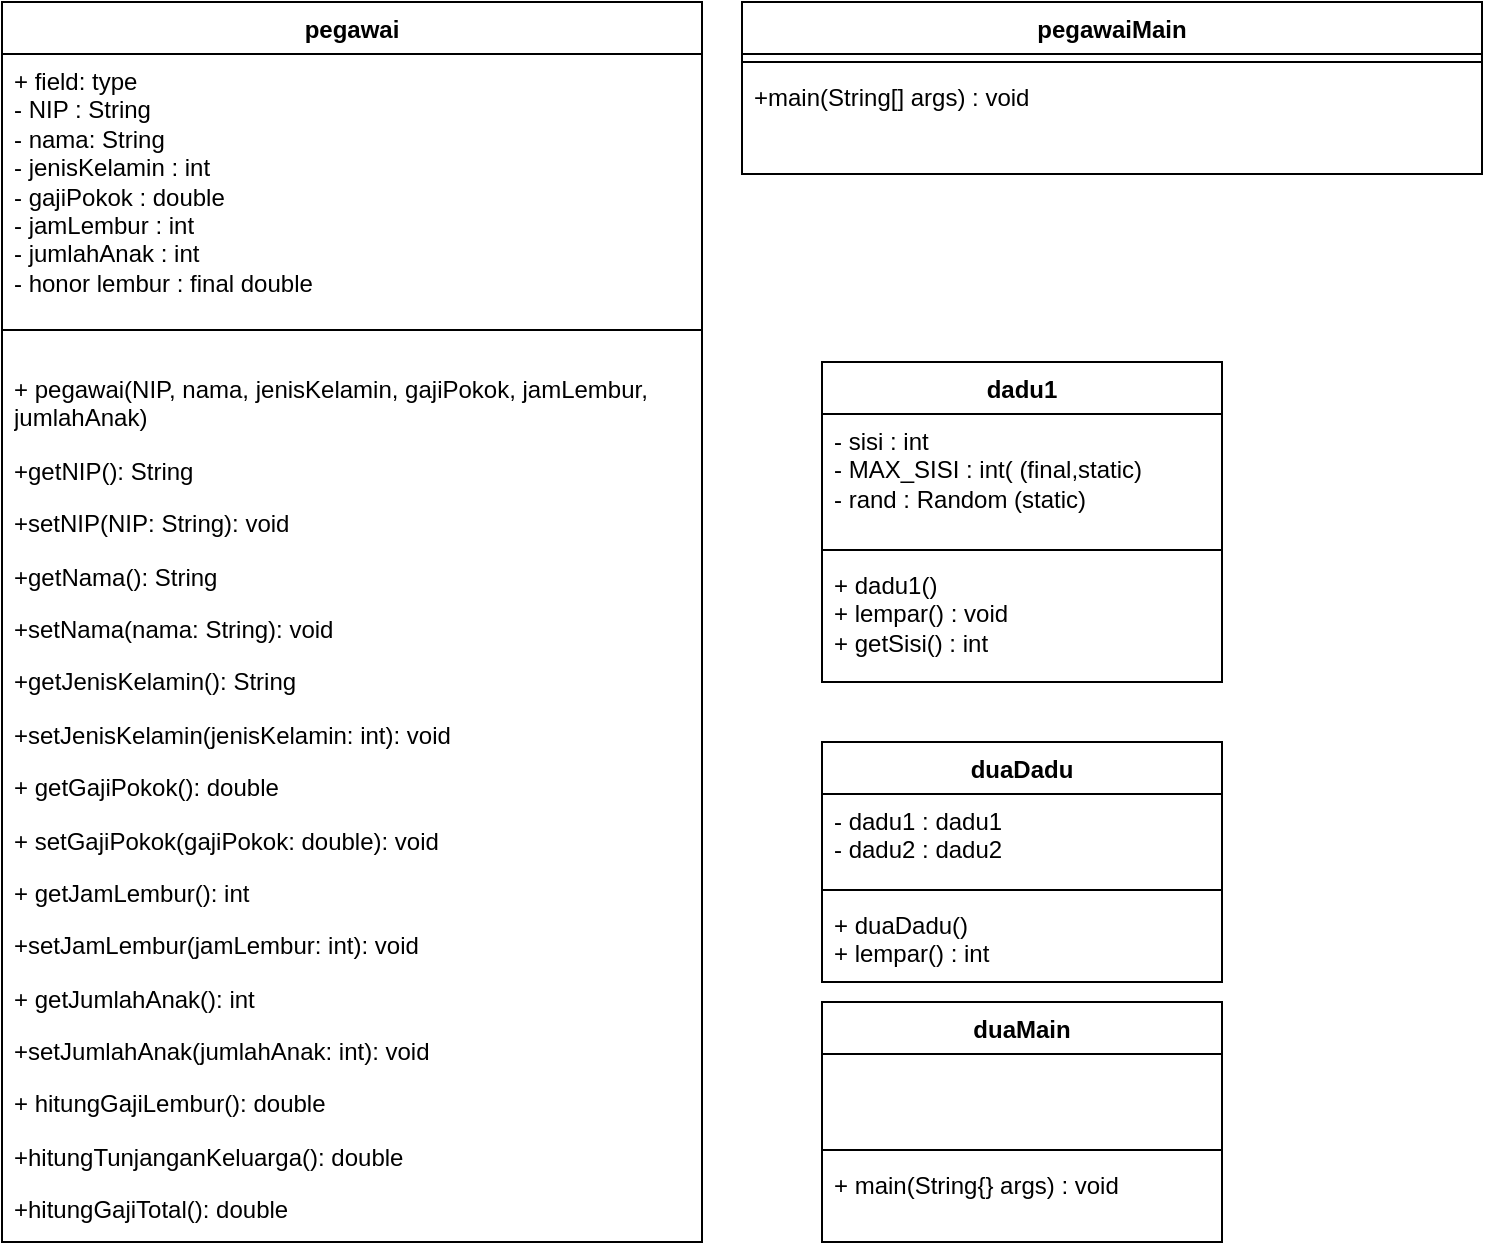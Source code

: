 <mxfile version="26.1.0">
  <diagram name="Halaman-1" id="A1ZFKRRo0tG-In5UxCdU">
    <mxGraphModel dx="1400" dy="1912" grid="1" gridSize="10" guides="1" tooltips="1" connect="1" arrows="1" fold="1" page="1" pageScale="1" pageWidth="827" pageHeight="1169" math="0" shadow="0">
      <root>
        <mxCell id="0" />
        <mxCell id="1" parent="0" />
        <mxCell id="rZpZGjok0H3rLXgiVU7c-1" value="pegawai" style="swimlane;fontStyle=1;align=center;verticalAlign=top;childLayout=stackLayout;horizontal=1;startSize=26;horizontalStack=0;resizeParent=1;resizeParentMax=0;resizeLast=0;collapsible=1;marginBottom=0;whiteSpace=wrap;html=1;" vertex="1" parent="1">
          <mxGeometry x="20" y="-10" width="350" height="620" as="geometry" />
        </mxCell>
        <mxCell id="rZpZGjok0H3rLXgiVU7c-2" value="+ field: type&lt;div&gt;- NIP : String&lt;/div&gt;&lt;div&gt;- nama: String&lt;/div&gt;&lt;div&gt;- jenisKelamin : int&lt;/div&gt;&lt;div&gt;- gajiPokok : double&lt;/div&gt;&lt;div&gt;- jamLembur : int&lt;/div&gt;&lt;div&gt;- jumlahAnak : int&lt;/div&gt;&lt;div&gt;- honor lembur : final double&lt;/div&gt;" style="text;strokeColor=none;fillColor=none;align=left;verticalAlign=top;spacingLeft=4;spacingRight=4;overflow=hidden;rotatable=0;points=[[0,0.5],[1,0.5]];portConstraint=eastwest;whiteSpace=wrap;html=1;" vertex="1" parent="rZpZGjok0H3rLXgiVU7c-1">
          <mxGeometry y="26" width="350" height="134" as="geometry" />
        </mxCell>
        <mxCell id="rZpZGjok0H3rLXgiVU7c-3" value="" style="line;strokeWidth=1;fillColor=none;align=left;verticalAlign=middle;spacingTop=-1;spacingLeft=3;spacingRight=3;rotatable=0;labelPosition=right;points=[];portConstraint=eastwest;strokeColor=inherit;" vertex="1" parent="rZpZGjok0H3rLXgiVU7c-1">
          <mxGeometry y="160" width="350" height="8" as="geometry" />
        </mxCell>
        <mxCell id="rZpZGjok0H3rLXgiVU7c-4" value="&lt;p class=&quot;MsoNormal&quot;&gt;+ pegawai(NIP, nama, jenisKelamin, gajiPokok, jamLembur,&lt;br&gt;jumlahAnak)&lt;/p&gt;&lt;p class=&quot;MsoNormal&quot;&gt;+getNIP(): String&lt;/p&gt;&lt;p class=&quot;MsoNormal&quot;&gt;+setNIP(NIP: String): void&lt;/p&gt;&lt;p class=&quot;MsoNormal&quot;&gt;+getNama(): String&lt;/p&gt;&lt;p class=&quot;MsoNormal&quot;&gt;+setNama(nama: String): void&lt;/p&gt;&lt;p class=&quot;MsoNormal&quot;&gt;+getJenisKelamin(): String&lt;/p&gt;&lt;p class=&quot;MsoNormal&quot;&gt;+setJenisKelamin(jenisKelamin: int): void&lt;/p&gt;&lt;p class=&quot;MsoNormal&quot;&gt;+ getGajiPokok(): double&lt;/p&gt;&lt;p class=&quot;MsoNormal&quot;&gt;+ setGajiPokok(gajiPokok: double): void&lt;/p&gt;&lt;p class=&quot;MsoNormal&quot;&gt;+ getJamLembur(): int&lt;/p&gt;&lt;p class=&quot;MsoNormal&quot;&gt;+setJamLembur(jamLembur: int): void&lt;/p&gt;&lt;p class=&quot;MsoNormal&quot;&gt;+ getJumlahAnak(): int&lt;/p&gt;&lt;p class=&quot;MsoNormal&quot;&gt;+setJumlahAnak(jumlahAnak: int): void&lt;/p&gt;&lt;p class=&quot;MsoNormal&quot;&gt;+ hitungGajiLembur(): double&lt;/p&gt;&lt;p class=&quot;MsoNormal&quot;&gt;+hitungTunjanganKeluarga(): double&lt;/p&gt;&lt;p class=&quot;MsoNormal&quot;&gt;+hitungGajiTotal(): double&lt;/p&gt;" style="text;strokeColor=none;fillColor=none;align=left;verticalAlign=top;spacingLeft=4;spacingRight=4;overflow=hidden;rotatable=0;points=[[0,0.5],[1,0.5]];portConstraint=eastwest;whiteSpace=wrap;html=1;" vertex="1" parent="rZpZGjok0H3rLXgiVU7c-1">
          <mxGeometry y="168" width="350" height="452" as="geometry" />
        </mxCell>
        <mxCell id="rZpZGjok0H3rLXgiVU7c-5" value="pegawaiMain" style="swimlane;fontStyle=1;align=center;verticalAlign=top;childLayout=stackLayout;horizontal=1;startSize=26;horizontalStack=0;resizeParent=1;resizeParentMax=0;resizeLast=0;collapsible=1;marginBottom=0;whiteSpace=wrap;html=1;" vertex="1" parent="1">
          <mxGeometry x="390" y="-10" width="370" height="86" as="geometry" />
        </mxCell>
        <mxCell id="rZpZGjok0H3rLXgiVU7c-7" value="" style="line;strokeWidth=1;fillColor=none;align=left;verticalAlign=middle;spacingTop=-1;spacingLeft=3;spacingRight=3;rotatable=0;labelPosition=right;points=[];portConstraint=eastwest;strokeColor=inherit;" vertex="1" parent="rZpZGjok0H3rLXgiVU7c-5">
          <mxGeometry y="26" width="370" height="8" as="geometry" />
        </mxCell>
        <mxCell id="rZpZGjok0H3rLXgiVU7c-8" value="+main(String[] args) : void" style="text;strokeColor=none;fillColor=none;align=left;verticalAlign=top;spacingLeft=4;spacingRight=4;overflow=hidden;rotatable=0;points=[[0,0.5],[1,0.5]];portConstraint=eastwest;whiteSpace=wrap;html=1;" vertex="1" parent="rZpZGjok0H3rLXgiVU7c-5">
          <mxGeometry y="34" width="370" height="52" as="geometry" />
        </mxCell>
        <mxCell id="rZpZGjok0H3rLXgiVU7c-9" value="dadu1" style="swimlane;fontStyle=1;align=center;verticalAlign=top;childLayout=stackLayout;horizontal=1;startSize=26;horizontalStack=0;resizeParent=1;resizeParentMax=0;resizeLast=0;collapsible=1;marginBottom=0;whiteSpace=wrap;html=1;" vertex="1" parent="1">
          <mxGeometry x="430" y="170" width="200" height="160" as="geometry" />
        </mxCell>
        <mxCell id="rZpZGjok0H3rLXgiVU7c-10" value="- sisi : int&lt;div&gt;- MAX_SISI : int( (final,static)&lt;/div&gt;&lt;div&gt;- rand : Random (static)&lt;/div&gt;&lt;div&gt;&lt;br&gt;&lt;/div&gt;" style="text;strokeColor=none;fillColor=none;align=left;verticalAlign=top;spacingLeft=4;spacingRight=4;overflow=hidden;rotatable=0;points=[[0,0.5],[1,0.5]];portConstraint=eastwest;whiteSpace=wrap;html=1;" vertex="1" parent="rZpZGjok0H3rLXgiVU7c-9">
          <mxGeometry y="26" width="200" height="64" as="geometry" />
        </mxCell>
        <mxCell id="rZpZGjok0H3rLXgiVU7c-11" value="" style="line;strokeWidth=1;fillColor=none;align=left;verticalAlign=middle;spacingTop=-1;spacingLeft=3;spacingRight=3;rotatable=0;labelPosition=right;points=[];portConstraint=eastwest;strokeColor=inherit;" vertex="1" parent="rZpZGjok0H3rLXgiVU7c-9">
          <mxGeometry y="90" width="200" height="8" as="geometry" />
        </mxCell>
        <mxCell id="rZpZGjok0H3rLXgiVU7c-12" value="+ dadu1()&lt;div&gt;+ lempar() : void&lt;/div&gt;&lt;div&gt;+ getSisi() : int&lt;/div&gt;" style="text;strokeColor=none;fillColor=none;align=left;verticalAlign=top;spacingLeft=4;spacingRight=4;overflow=hidden;rotatable=0;points=[[0,0.5],[1,0.5]];portConstraint=eastwest;whiteSpace=wrap;html=1;" vertex="1" parent="rZpZGjok0H3rLXgiVU7c-9">
          <mxGeometry y="98" width="200" height="62" as="geometry" />
        </mxCell>
        <mxCell id="rZpZGjok0H3rLXgiVU7c-13" value="duaDadu" style="swimlane;fontStyle=1;align=center;verticalAlign=top;childLayout=stackLayout;horizontal=1;startSize=26;horizontalStack=0;resizeParent=1;resizeParentMax=0;resizeLast=0;collapsible=1;marginBottom=0;whiteSpace=wrap;html=1;" vertex="1" parent="1">
          <mxGeometry x="430" y="360" width="200" height="120" as="geometry" />
        </mxCell>
        <mxCell id="rZpZGjok0H3rLXgiVU7c-14" value="- dadu1 : dadu1&lt;div&gt;- dadu2 : dadu2&lt;/div&gt;&lt;div&gt;&lt;br&gt;&lt;/div&gt;" style="text;strokeColor=none;fillColor=none;align=left;verticalAlign=top;spacingLeft=4;spacingRight=4;overflow=hidden;rotatable=0;points=[[0,0.5],[1,0.5]];portConstraint=eastwest;whiteSpace=wrap;html=1;" vertex="1" parent="rZpZGjok0H3rLXgiVU7c-13">
          <mxGeometry y="26" width="200" height="44" as="geometry" />
        </mxCell>
        <mxCell id="rZpZGjok0H3rLXgiVU7c-15" value="" style="line;strokeWidth=1;fillColor=none;align=left;verticalAlign=middle;spacingTop=-1;spacingLeft=3;spacingRight=3;rotatable=0;labelPosition=right;points=[];portConstraint=eastwest;strokeColor=inherit;" vertex="1" parent="rZpZGjok0H3rLXgiVU7c-13">
          <mxGeometry y="70" width="200" height="8" as="geometry" />
        </mxCell>
        <mxCell id="rZpZGjok0H3rLXgiVU7c-16" value="+ duaDadu()&lt;div&gt;&lt;div&gt;+ lempar() : int&lt;/div&gt;&lt;/div&gt;" style="text;strokeColor=none;fillColor=none;align=left;verticalAlign=top;spacingLeft=4;spacingRight=4;overflow=hidden;rotatable=0;points=[[0,0.5],[1,0.5]];portConstraint=eastwest;whiteSpace=wrap;html=1;" vertex="1" parent="rZpZGjok0H3rLXgiVU7c-13">
          <mxGeometry y="78" width="200" height="42" as="geometry" />
        </mxCell>
        <mxCell id="rZpZGjok0H3rLXgiVU7c-17" value="duaMain" style="swimlane;fontStyle=1;align=center;verticalAlign=top;childLayout=stackLayout;horizontal=1;startSize=26;horizontalStack=0;resizeParent=1;resizeParentMax=0;resizeLast=0;collapsible=1;marginBottom=0;whiteSpace=wrap;html=1;" vertex="1" parent="1">
          <mxGeometry x="430" y="490" width="200" height="120" as="geometry" />
        </mxCell>
        <mxCell id="rZpZGjok0H3rLXgiVU7c-18" value="&lt;div&gt;&lt;br&gt;&lt;/div&gt;" style="text;strokeColor=none;fillColor=none;align=left;verticalAlign=top;spacingLeft=4;spacingRight=4;overflow=hidden;rotatable=0;points=[[0,0.5],[1,0.5]];portConstraint=eastwest;whiteSpace=wrap;html=1;" vertex="1" parent="rZpZGjok0H3rLXgiVU7c-17">
          <mxGeometry y="26" width="200" height="44" as="geometry" />
        </mxCell>
        <mxCell id="rZpZGjok0H3rLXgiVU7c-19" value="" style="line;strokeWidth=1;fillColor=none;align=left;verticalAlign=middle;spacingTop=-1;spacingLeft=3;spacingRight=3;rotatable=0;labelPosition=right;points=[];portConstraint=eastwest;strokeColor=inherit;" vertex="1" parent="rZpZGjok0H3rLXgiVU7c-17">
          <mxGeometry y="70" width="200" height="8" as="geometry" />
        </mxCell>
        <mxCell id="rZpZGjok0H3rLXgiVU7c-20" value="+ main(String{} args) : void" style="text;strokeColor=none;fillColor=none;align=left;verticalAlign=top;spacingLeft=4;spacingRight=4;overflow=hidden;rotatable=0;points=[[0,0.5],[1,0.5]];portConstraint=eastwest;whiteSpace=wrap;html=1;" vertex="1" parent="rZpZGjok0H3rLXgiVU7c-17">
          <mxGeometry y="78" width="200" height="42" as="geometry" />
        </mxCell>
      </root>
    </mxGraphModel>
  </diagram>
</mxfile>
